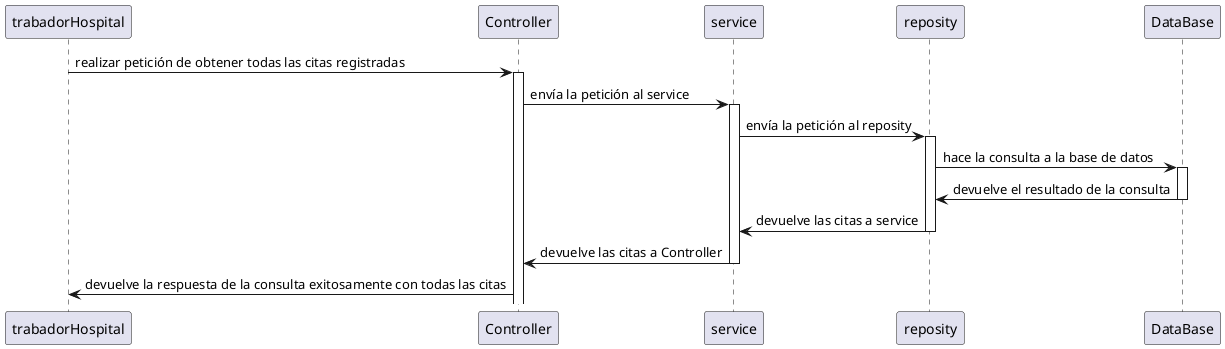 @startuml
participant trabadorHospital

trabadorHospital -> Controller: realizar petición de obtener todas las citas registradas
activate Controller

Controller -> service: envía la petición al service
activate service

service -> reposity: envía la petición al reposity
activate reposity

reposity -> DataBase: hace la consulta a la base de datos
activate DataBase

DataBase -> reposity: devuelve el resultado de la consulta
deactivate DataBase

reposity -> service: devuelve las citas a service
deactivate reposity

service -> Controller: devuelve las citas a Controller
deactivate service

Controller -> trabadorHospital: devuelve la respuesta de la consulta exitosamente con todas las citas

@enduml